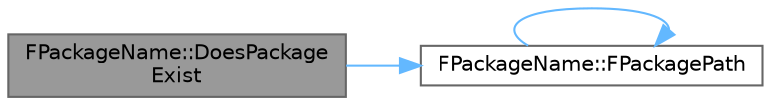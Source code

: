 digraph "FPackageName::DoesPackageExist"
{
 // INTERACTIVE_SVG=YES
 // LATEX_PDF_SIZE
  bgcolor="transparent";
  edge [fontname=Helvetica,fontsize=10,labelfontname=Helvetica,labelfontsize=10];
  node [fontname=Helvetica,fontsize=10,shape=box,height=0.2,width=0.4];
  rankdir="LR";
  Node1 [id="Node000001",label="FPackageName::DoesPackage\lExist",height=0.2,width=0.4,color="gray40", fillcolor="grey60", style="filled", fontcolor="black",tooltip="Checks if the package exists on disk."];
  Node1 -> Node2 [id="edge1_Node000001_Node000002",color="steelblue1",style="solid",tooltip=" "];
  Node2 [id="Node000002",label="FPackageName::FPackagePath",height=0.2,width=0.4,color="grey40", fillcolor="white", style="filled",URL="$d0/db0/classFPackageName.html#a57a0181a03d99a99a0a8cedbb3280d15",tooltip=" "];
  Node2 -> Node2 [id="edge2_Node000002_Node000002",color="steelblue1",style="solid",tooltip=" "];
}

